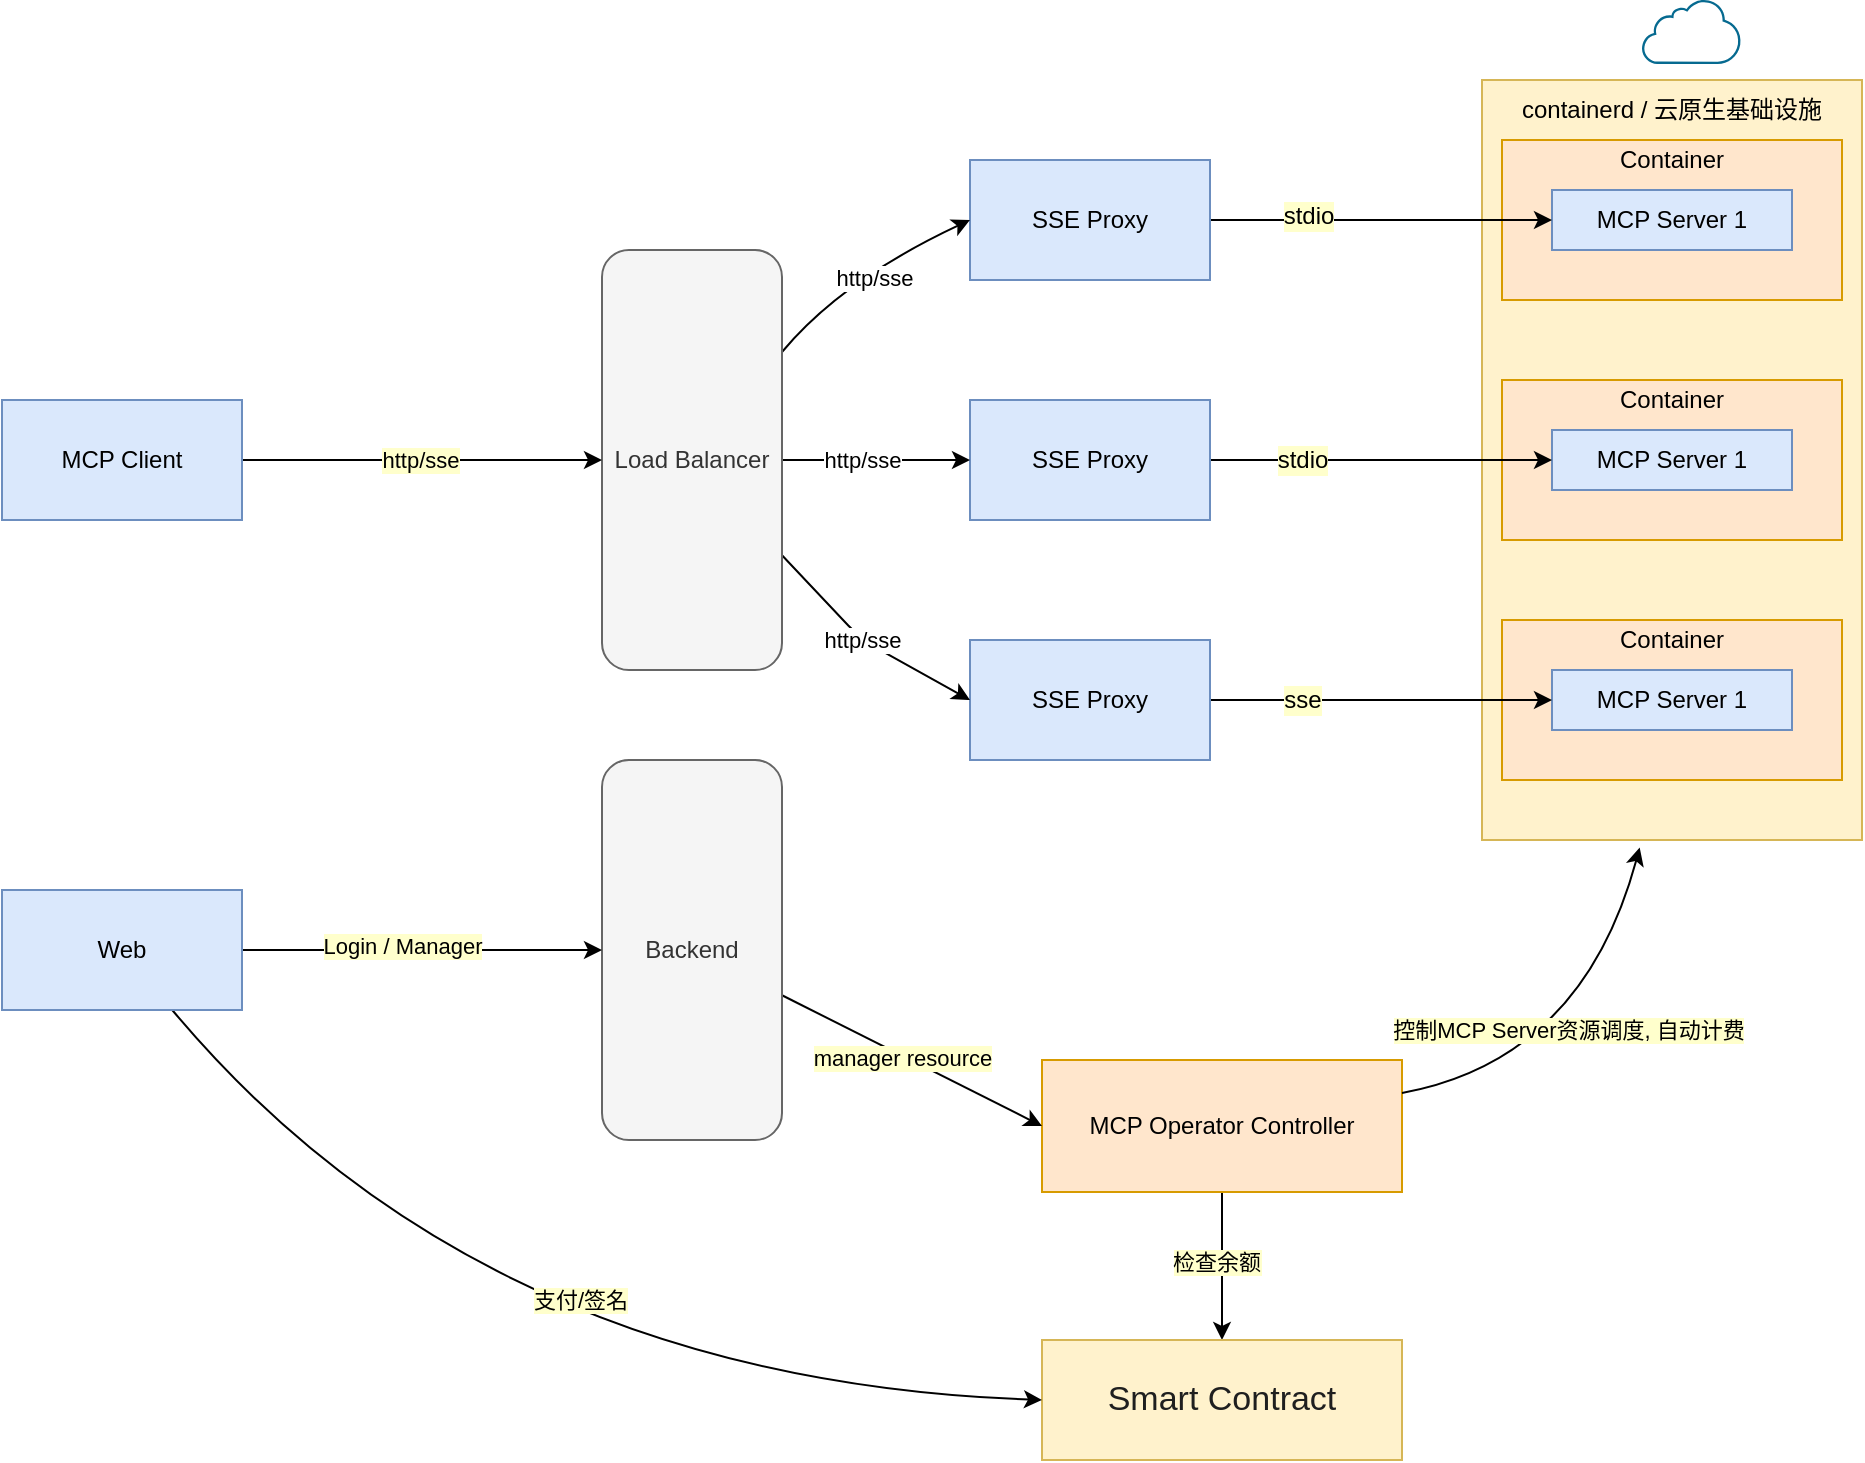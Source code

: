 <mxfile>
    <diagram id="WFLBhGVbIrNnshkw6GlL" name="第 1 页">
        <mxGraphModel dx="1816" dy="859" grid="1" gridSize="10" guides="1" tooltips="1" connect="1" arrows="1" fold="1" page="1" pageScale="1" pageWidth="827" pageHeight="1169" math="0" shadow="0">
            <root>
                <mxCell id="0"/>
                <mxCell id="1" parent="0"/>
                <mxCell id="2" value="" style="rounded=0;whiteSpace=wrap;html=1;fillColor=#fff2cc;strokeColor=#d6b656;" vertex="1" parent="1">
                    <mxGeometry x="610" y="40" width="190" height="380" as="geometry"/>
                </mxCell>
                <mxCell id="3" value="containerd / 云原生基础设施" style="text;html=1;align=center;verticalAlign=middle;whiteSpace=wrap;rounded=0;" vertex="1" parent="1">
                    <mxGeometry x="610" y="40" width="190" height="30" as="geometry"/>
                </mxCell>
                <mxCell id="4" value="" style="rounded=0;whiteSpace=wrap;html=1;fillColor=#ffe6cc;strokeColor=#d79b00;" vertex="1" parent="1">
                    <mxGeometry x="620" y="70" width="170" height="80" as="geometry"/>
                </mxCell>
                <mxCell id="5" value="Container" style="text;html=1;align=center;verticalAlign=middle;whiteSpace=wrap;rounded=0;" vertex="1" parent="1">
                    <mxGeometry x="645" y="70" width="120" height="20" as="geometry"/>
                </mxCell>
                <mxCell id="6" value="MCP Server 1" style="rounded=0;whiteSpace=wrap;html=1;fillColor=#dae8fc;strokeColor=#6c8ebf;" vertex="1" parent="1">
                    <mxGeometry x="645" y="95" width="120" height="30" as="geometry"/>
                </mxCell>
                <mxCell id="7" value="" style="rounded=0;whiteSpace=wrap;html=1;fillColor=#ffe6cc;strokeColor=#d79b00;" vertex="1" parent="1">
                    <mxGeometry x="620" y="190" width="170" height="80" as="geometry"/>
                </mxCell>
                <mxCell id="8" value="Container" style="text;html=1;align=center;verticalAlign=middle;whiteSpace=wrap;rounded=0;" vertex="1" parent="1">
                    <mxGeometry x="645" y="190" width="120" height="20" as="geometry"/>
                </mxCell>
                <mxCell id="9" value="MCP Server 1" style="rounded=0;whiteSpace=wrap;html=1;fillColor=#dae8fc;strokeColor=#6c8ebf;" vertex="1" parent="1">
                    <mxGeometry x="645" y="215" width="120" height="30" as="geometry"/>
                </mxCell>
                <mxCell id="10" value="" style="rounded=0;whiteSpace=wrap;html=1;fillColor=#ffe6cc;strokeColor=#d79b00;" vertex="1" parent="1">
                    <mxGeometry x="620" y="310" width="170" height="80" as="geometry"/>
                </mxCell>
                <mxCell id="11" value="Container" style="text;html=1;align=center;verticalAlign=middle;whiteSpace=wrap;rounded=0;" vertex="1" parent="1">
                    <mxGeometry x="645" y="310" width="120" height="20" as="geometry"/>
                </mxCell>
                <mxCell id="12" value="MCP Server 1" style="rounded=0;whiteSpace=wrap;html=1;fillColor=#dae8fc;strokeColor=#6c8ebf;" vertex="1" parent="1">
                    <mxGeometry x="645" y="335" width="120" height="30" as="geometry"/>
                </mxCell>
                <mxCell id="15" style="edgeStyle=none;html=1;entryX=0;entryY=0.5;entryDx=0;entryDy=0;" edge="1" parent="1" source="13" target="6">
                    <mxGeometry relative="1" as="geometry"/>
                </mxCell>
                <mxCell id="16" value="stdio" style="edgeLabel;html=1;align=center;verticalAlign=middle;resizable=0;points=[];labelBackgroundColor=#FFFFCC;fontSize=12;" vertex="1" connectable="0" parent="15">
                    <mxGeometry x="-0.432" y="2" relative="1" as="geometry">
                        <mxPoint as="offset"/>
                    </mxGeometry>
                </mxCell>
                <mxCell id="13" value="SSE Proxy" style="rounded=0;whiteSpace=wrap;html=1;fillColor=#dae8fc;strokeColor=#6c8ebf;" vertex="1" parent="1">
                    <mxGeometry x="354" y="80" width="120" height="60" as="geometry"/>
                </mxCell>
                <mxCell id="18" style="edgeStyle=none;html=1;entryX=0;entryY=0.5;entryDx=0;entryDy=0;" edge="1" parent="1" source="17" target="9">
                    <mxGeometry relative="1" as="geometry"/>
                </mxCell>
                <mxCell id="21" value="stdio" style="edgeLabel;html=1;align=center;verticalAlign=middle;resizable=0;points=[];labelBackgroundColor=#FFFFCC;fontSize=12;" vertex="1" connectable="0" parent="18">
                    <mxGeometry x="-0.35" y="2" relative="1" as="geometry">
                        <mxPoint x="-10" y="2" as="offset"/>
                    </mxGeometry>
                </mxCell>
                <mxCell id="17" value="SSE Proxy" style="rounded=0;whiteSpace=wrap;html=1;fillColor=#dae8fc;strokeColor=#6c8ebf;" vertex="1" parent="1">
                    <mxGeometry x="354" y="200" width="120" height="60" as="geometry"/>
                </mxCell>
                <mxCell id="20" style="edgeStyle=none;html=1;entryX=0;entryY=0.5;entryDx=0;entryDy=0;" edge="1" parent="1" source="19" target="12">
                    <mxGeometry relative="1" as="geometry"/>
                </mxCell>
                <mxCell id="22" value="sse" style="edgeLabel;html=1;align=center;verticalAlign=middle;resizable=0;points=[];labelBackgroundColor=#FFFFCC;fontSize=12;" vertex="1" connectable="0" parent="20">
                    <mxGeometry x="-0.409" y="1" relative="1" as="geometry">
                        <mxPoint x="-5" y="1" as="offset"/>
                    </mxGeometry>
                </mxCell>
                <mxCell id="19" value="SSE Proxy" style="rounded=0;whiteSpace=wrap;html=1;fillColor=#dae8fc;strokeColor=#6c8ebf;" vertex="1" parent="1">
                    <mxGeometry x="354" y="320" width="120" height="60" as="geometry"/>
                </mxCell>
                <mxCell id="25" style="edgeStyle=none;html=1;entryX=0;entryY=0.5;entryDx=0;entryDy=0;rounded=0;curved=1;" edge="1" parent="1" source="23" target="13">
                    <mxGeometry relative="1" as="geometry">
                        <Array as="points">
                            <mxPoint x="290" y="140"/>
                        </Array>
                    </mxGeometry>
                </mxCell>
                <mxCell id="32" value="http/sse" style="edgeLabel;html=1;align=center;verticalAlign=middle;resizable=0;points=[];" vertex="1" connectable="0" parent="25">
                    <mxGeometry x="0.046" y="-6" relative="1" as="geometry">
                        <mxPoint as="offset"/>
                    </mxGeometry>
                </mxCell>
                <mxCell id="26" style="edgeStyle=none;html=1;entryX=0;entryY=0.5;entryDx=0;entryDy=0;" edge="1" parent="1" source="23" target="17">
                    <mxGeometry relative="1" as="geometry"/>
                </mxCell>
                <mxCell id="27" style="edgeStyle=none;html=1;entryX=0;entryY=0.5;entryDx=0;entryDy=0;" edge="1" parent="1" source="23" target="19">
                    <mxGeometry relative="1" as="geometry">
                        <Array as="points">
                            <mxPoint x="300" y="320"/>
                        </Array>
                    </mxGeometry>
                </mxCell>
                <mxCell id="23" value="Load Balancer" style="rounded=1;whiteSpace=wrap;html=1;fillColor=#f5f5f5;fontColor=#333333;strokeColor=#666666;" vertex="1" parent="1">
                    <mxGeometry x="170" y="125" width="90" height="210" as="geometry"/>
                </mxCell>
                <mxCell id="53" style="edgeStyle=none;html=1;entryX=0;entryY=0.5;entryDx=0;entryDy=0;" edge="1" parent="1" source="28" target="23">
                    <mxGeometry relative="1" as="geometry"/>
                </mxCell>
                <mxCell id="54" value="http/sse" style="edgeLabel;html=1;align=center;verticalAlign=middle;resizable=0;points=[];labelBackgroundColor=#FFFFCC;" vertex="1" connectable="0" parent="53">
                    <mxGeometry x="-0.014" relative="1" as="geometry">
                        <mxPoint as="offset"/>
                    </mxGeometry>
                </mxCell>
                <mxCell id="28" value="MCP Client" style="rounded=0;whiteSpace=wrap;html=1;fillColor=#dae8fc;strokeColor=#6c8ebf;" vertex="1" parent="1">
                    <mxGeometry x="-130" y="200" width="120" height="60" as="geometry"/>
                </mxCell>
                <mxCell id="33" value="http/sse" style="edgeLabel;html=1;align=center;verticalAlign=middle;resizable=0;points=[];" vertex="1" connectable="0" parent="1">
                    <mxGeometry x="299.998" y="230.002" as="geometry"/>
                </mxCell>
                <mxCell id="34" value="http/sse" style="edgeLabel;html=1;align=center;verticalAlign=middle;resizable=0;points=[];" vertex="1" connectable="0" parent="1">
                    <mxGeometry x="299.998" y="320.002" as="geometry"/>
                </mxCell>
                <mxCell id="66" style="edgeStyle=none;html=1;" edge="1" parent="1" source="36" target="56">
                    <mxGeometry relative="1" as="geometry"/>
                </mxCell>
                <mxCell id="67" value="检查余额" style="edgeLabel;html=1;align=center;verticalAlign=middle;resizable=0;points=[];labelBackgroundColor=#FFFFCC;" vertex="1" connectable="0" parent="66">
                    <mxGeometry x="-0.054" y="-3" relative="1" as="geometry">
                        <mxPoint as="offset"/>
                    </mxGeometry>
                </mxCell>
                <mxCell id="36" value="MCP Operator Controller" style="rounded=0;whiteSpace=wrap;html=1;fillColor=#ffe6cc;strokeColor=#d79b00;" vertex="1" parent="1">
                    <mxGeometry x="390" y="530" width="180" height="66" as="geometry"/>
                </mxCell>
                <mxCell id="37" style="edgeStyle=none;html=1;entryX=0.415;entryY=1.01;entryDx=0;entryDy=0;entryPerimeter=0;rounded=0;curved=1;" edge="1" parent="1" source="36" target="2">
                    <mxGeometry relative="1" as="geometry">
                        <Array as="points">
                            <mxPoint x="660" y="530"/>
                        </Array>
                    </mxGeometry>
                </mxCell>
                <mxCell id="38" value="控制MCP Server资源调度, 自动计费" style="edgeLabel;html=1;align=center;verticalAlign=middle;resizable=0;points=[];labelBackgroundColor=#FFFFCC;" vertex="1" connectable="0" parent="37">
                    <mxGeometry x="-0.13" y="16" relative="1" as="geometry">
                        <mxPoint as="offset"/>
                    </mxGeometry>
                </mxCell>
                <mxCell id="42" value="" style="sketch=0;pointerEvents=1;shadow=0;dashed=0;html=1;strokeColor=none;aspect=fixed;labelPosition=center;verticalLabelPosition=bottom;verticalAlign=top;align=center;outlineConnect=0;shape=mxgraph.vvd.cloud_computing;fillColor=#066A90;" vertex="1" parent="1">
                    <mxGeometry x="690" width="50" height="32" as="geometry"/>
                </mxCell>
                <mxCell id="52" style="edgeStyle=none;html=1;entryX=0;entryY=0.5;entryDx=0;entryDy=0;rounded=0;curved=1;" edge="1" parent="1" source="51" target="36">
                    <mxGeometry relative="1" as="geometry">
                        <Array as="points"/>
                    </mxGeometry>
                </mxCell>
                <mxCell id="68" value="manager resource" style="edgeLabel;html=1;align=center;verticalAlign=middle;resizable=0;points=[];labelBackgroundColor=#FFFFCC;" vertex="1" connectable="0" parent="52">
                    <mxGeometry x="-0.081" y="-1" relative="1" as="geometry">
                        <mxPoint as="offset"/>
                    </mxGeometry>
                </mxCell>
                <mxCell id="51" value="Backend" style="rounded=1;whiteSpace=wrap;html=1;fillColor=#f5f5f5;fontColor=#333333;strokeColor=#666666;" vertex="1" parent="1">
                    <mxGeometry x="170" y="380" width="90" height="190" as="geometry"/>
                </mxCell>
                <mxCell id="56" value="&lt;span style=&quot;color: rgb(31, 31, 31); font-family: Arial, sans-serif; text-align: start;&quot;&gt;&lt;font style=&quot;font-size: 17px;&quot;&gt;Smart Contract&lt;/font&gt;&lt;/span&gt;" style="rounded=0;whiteSpace=wrap;html=1;fontSize=12;fillColor=#fff2cc;strokeColor=#d6b656;" vertex="1" parent="1">
                    <mxGeometry x="390" y="670" width="180" height="60" as="geometry"/>
                </mxCell>
                <mxCell id="61" style="edgeStyle=none;html=1;entryX=0;entryY=0.5;entryDx=0;entryDy=0;" edge="1" parent="1" source="60" target="51">
                    <mxGeometry relative="1" as="geometry"/>
                </mxCell>
                <mxCell id="62" value="Login / Manager" style="edgeLabel;html=1;align=center;verticalAlign=middle;resizable=0;points=[];labelBackgroundColor=#FFFFCC;" vertex="1" connectable="0" parent="61">
                    <mxGeometry x="-0.109" y="2" relative="1" as="geometry">
                        <mxPoint as="offset"/>
                    </mxGeometry>
                </mxCell>
                <mxCell id="64" style="edgeStyle=none;html=1;entryX=0;entryY=0.5;entryDx=0;entryDy=0;rounded=0;curved=1;" edge="1" parent="1" source="60" target="56">
                    <mxGeometry relative="1" as="geometry">
                        <Array as="points">
                            <mxPoint x="110" y="690"/>
                        </Array>
                    </mxGeometry>
                </mxCell>
                <mxCell id="65" value="支付/签名" style="edgeLabel;html=1;align=center;verticalAlign=middle;resizable=0;points=[];labelBackgroundColor=#FFFFCC;" vertex="1" connectable="0" parent="64">
                    <mxGeometry x="0.106" y="42" relative="1" as="geometry">
                        <mxPoint as="offset"/>
                    </mxGeometry>
                </mxCell>
                <mxCell id="60" value="Web" style="rounded=0;whiteSpace=wrap;html=1;fillColor=#dae8fc;strokeColor=#6c8ebf;" vertex="1" parent="1">
                    <mxGeometry x="-130" y="445" width="120" height="60" as="geometry"/>
                </mxCell>
            </root>
        </mxGraphModel>
    </diagram>
</mxfile>
